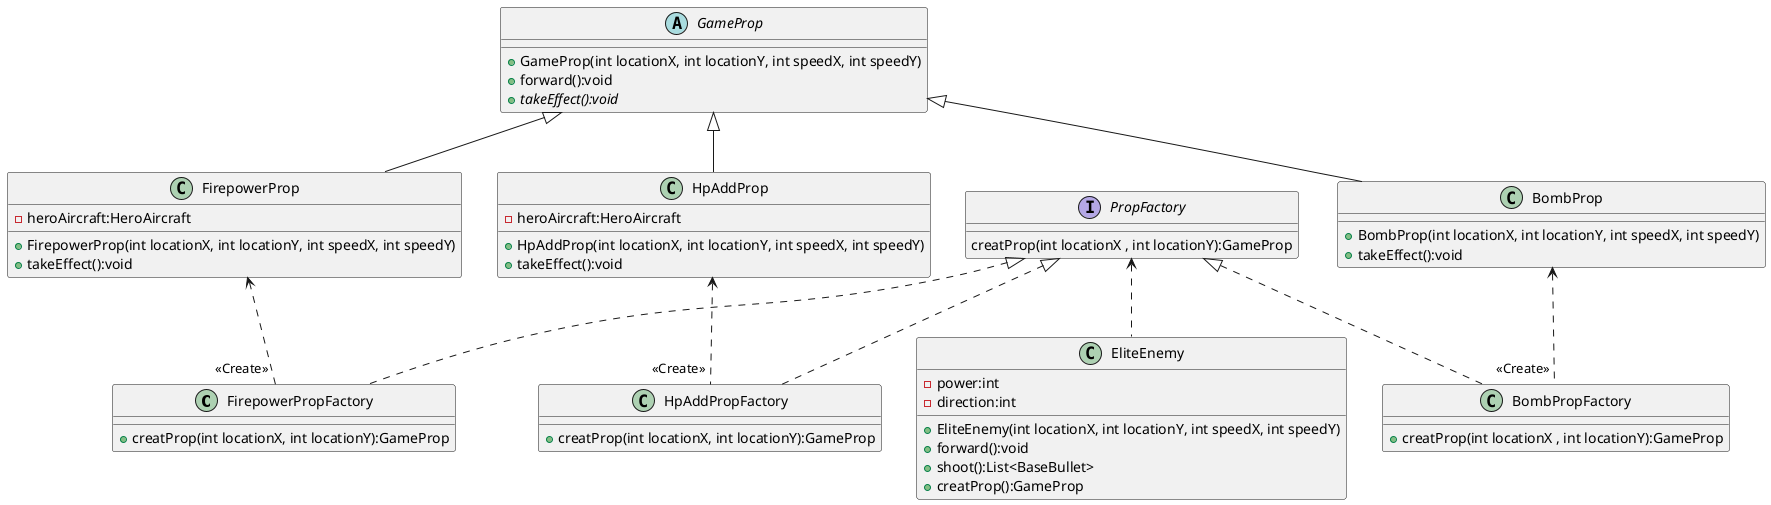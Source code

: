 @startuml
class FirepowerPropFactory {
+ creatProp(int locationX, int locationY):GameProp
}
class EliteEnemy {
- power:int
- direction:int
+ EliteEnemy(int locationX, int locationY, int speedX, int speedY)
+ forward():void
+ shoot():List<BaseBullet>
+ creatProp():GameProp
}
class HpAddPropFactory {
+ creatProp(int locationX, int locationY):GameProp
}
abstract class GameProp {
+  GameProp(int locationX, int locationY, int speedX, int speedY)
+ forward():void
+ {abstract}takeEffect():void
}
class FirepowerProp {
- heroAircraft:HeroAircraft
+  FirepowerProp(int locationX, int locationY, int speedX, int speedY)
+ takeEffect():void
}
interface PropFactory {
creatProp(int locationX , int locationY):GameProp
}
class HpAddProp {
- heroAircraft:HeroAircraft
+ HpAddProp(int locationX, int locationY, int speedX, int speedY)
+ takeEffect():void
}
class BombProp {
+ BombProp(int locationX, int locationY, int speedX, int speedY)
+ takeEffect():void
}
class BombPropFactory {
+ creatProp(int locationX , int locationY):GameProp
}


PropFactory <|.. FirepowerPropFactory
PropFactory <|.. HpAddPropFactory
GameProp <|-- FirepowerProp
GameProp <|-- HpAddProp
GameProp <|-- BombProp
PropFactory <|.. BombPropFactory
BombProp <.. "<<Create>>"BombPropFactory
HpAddProp <.. "<<Create>>"HpAddPropFactory
FirepowerProp <.. "<<Create>>"FirepowerPropFactory
PropFactory <.. EliteEnemy
@enduml